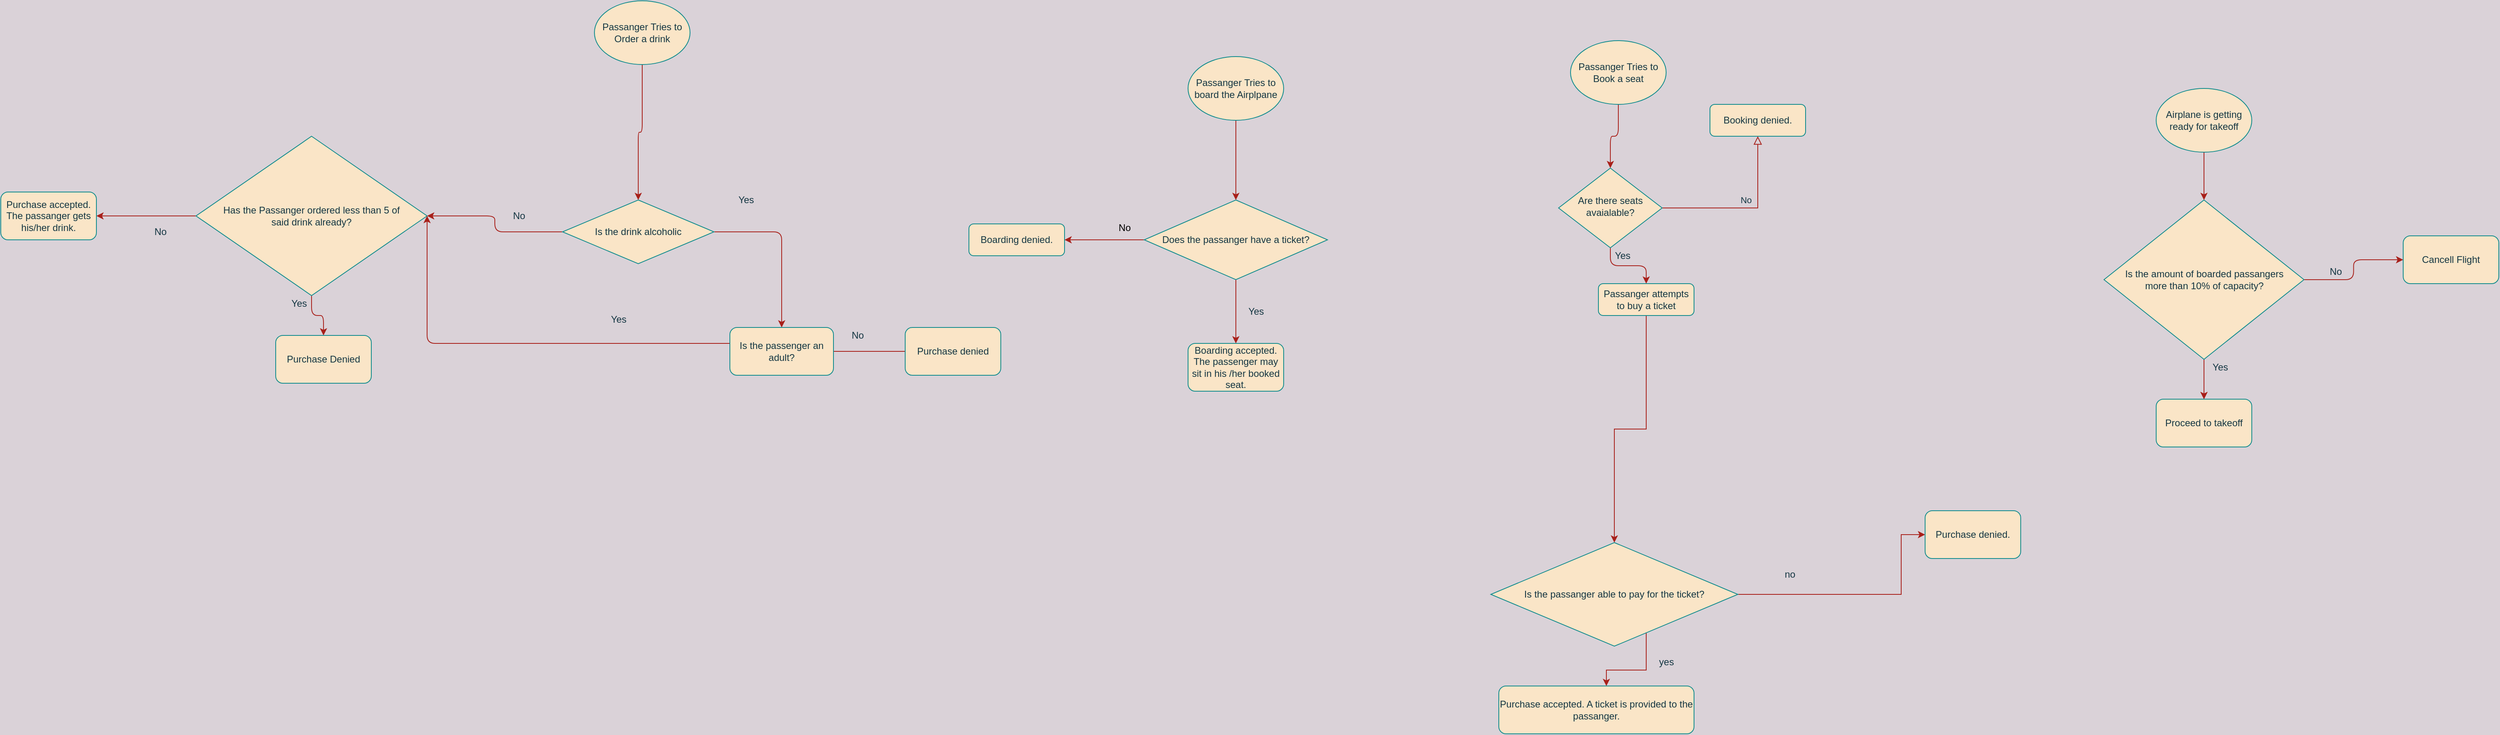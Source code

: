<mxfile version="13.7.9" type="device"><diagram id="C5RBs43oDa-KdzZeNtuy" name="Page-1"><mxGraphModel dx="2538" dy="390" grid="1" gridSize="10" guides="1" tooltips="1" connect="1" arrows="1" fold="1" page="1" pageScale="1" pageWidth="827" pageHeight="1169" background="#DAD2D8" math="0" shadow="0"><root><mxCell id="WIyWlLk6GJQsqaUBKTNV-0"/><mxCell id="WIyWlLk6GJQsqaUBKTNV-1" parent="WIyWlLk6GJQsqaUBKTNV-0"/><mxCell id="WIyWlLk6GJQsqaUBKTNV-5" value="No" style="edgeStyle=orthogonalEdgeStyle;rounded=0;html=1;jettySize=auto;orthogonalLoop=1;fontSize=11;endArrow=block;endFill=0;endSize=8;strokeWidth=1;shadow=0;labelBackgroundColor=none;strokeColor=#A8201A;fontColor=#143642;" parent="WIyWlLk6GJQsqaUBKTNV-1" source="WIyWlLk6GJQsqaUBKTNV-6" target="WIyWlLk6GJQsqaUBKTNV-7" edge="1"><mxGeometry y="10" relative="1" as="geometry"><mxPoint as="offset"/></mxGeometry></mxCell><mxCell id="gBzIC5DPnKMBng8qm2CA-13" style="edgeStyle=orthogonalEdgeStyle;curved=0;rounded=1;sketch=0;orthogonalLoop=1;jettySize=auto;html=1;entryX=0.5;entryY=0;entryDx=0;entryDy=0;strokeColor=#A8201A;fillColor=#FAE5C7;fontColor=#143642;labelBackgroundColor=#DAD2D8;" parent="WIyWlLk6GJQsqaUBKTNV-1" source="WIyWlLk6GJQsqaUBKTNV-6" target="WIyWlLk6GJQsqaUBKTNV-12" edge="1"><mxGeometry relative="1" as="geometry"/></mxCell><mxCell id="WIyWlLk6GJQsqaUBKTNV-6" value="Are there seats avaialable?" style="rhombus;whiteSpace=wrap;html=1;shadow=0;fontFamily=Helvetica;fontSize=12;align=center;strokeWidth=1;spacing=6;spacingTop=-4;fillColor=#FAE5C7;strokeColor=#0F8B8D;fontColor=#143642;" parent="WIyWlLk6GJQsqaUBKTNV-1" vertex="1"><mxGeometry x="320" y="230" width="130" height="100" as="geometry"/></mxCell><mxCell id="WIyWlLk6GJQsqaUBKTNV-7" value="Booking denied." style="rounded=1;whiteSpace=wrap;html=1;fontSize=12;glass=0;strokeWidth=1;shadow=0;fillColor=#FAE5C7;strokeColor=#0F8B8D;fontColor=#143642;" parent="WIyWlLk6GJQsqaUBKTNV-1" vertex="1"><mxGeometry x="510" y="150" width="120" height="40" as="geometry"/></mxCell><mxCell id="WIyWlLk6GJQsqaUBKTNV-11" value="Boarding denied." style="rounded=1;whiteSpace=wrap;html=1;fontSize=12;glass=0;strokeWidth=1;shadow=0;fillColor=#FAE5C7;strokeColor=#0F8B8D;fontColor=#143642;" parent="WIyWlLk6GJQsqaUBKTNV-1" vertex="1"><mxGeometry x="-420" y="300" width="120" height="40" as="geometry"/></mxCell><mxCell id="6wLQQfIB85W31cSV0V93-3" style="edgeStyle=orthogonalEdgeStyle;rounded=0;orthogonalLoop=1;jettySize=auto;html=1;strokeColor=#A8201A;fontColor=#143642;labelBackgroundColor=#DAD2D8;entryX=0.5;entryY=0;entryDx=0;entryDy=0;" parent="WIyWlLk6GJQsqaUBKTNV-1" source="WIyWlLk6GJQsqaUBKTNV-12" edge="1" target="6wLQQfIB85W31cSV0V93-4"><mxGeometry relative="1" as="geometry"><mxPoint x="400" y="470" as="targetPoint"/></mxGeometry></mxCell><mxCell id="WIyWlLk6GJQsqaUBKTNV-12" value="Passanger attempts to buy a ticket" style="rounded=1;whiteSpace=wrap;html=1;fontSize=12;glass=0;strokeWidth=1;shadow=0;fillColor=#FAE5C7;strokeColor=#0F8B8D;fontColor=#143642;" parent="WIyWlLk6GJQsqaUBKTNV-1" vertex="1"><mxGeometry x="370" y="375" width="120" height="40" as="geometry"/></mxCell><mxCell id="6wLQQfIB85W31cSV0V93-11" style="edgeStyle=orthogonalEdgeStyle;rounded=0;orthogonalLoop=1;jettySize=auto;html=1;entryX=0.5;entryY=0;entryDx=0;entryDy=0;strokeColor=#A8201A;fontColor=#143642;labelBackgroundColor=#DAD2D8;" parent="WIyWlLk6GJQsqaUBKTNV-1" source="6wLQQfIB85W31cSV0V93-0" target="6wLQQfIB85W31cSV0V93-12" edge="1"><mxGeometry relative="1" as="geometry"><mxPoint x="-70" y="260" as="targetPoint"/></mxGeometry></mxCell><mxCell id="6wLQQfIB85W31cSV0V93-0" value="Passanger Tries to board the Airplpane" style="ellipse;whiteSpace=wrap;html=1;fillColor=#FAE5C7;strokeColor=#0F8B8D;fontColor=#143642;" parent="WIyWlLk6GJQsqaUBKTNV-1" vertex="1"><mxGeometry x="-145" y="90" width="120" height="80" as="geometry"/></mxCell><mxCell id="6wLQQfIB85W31cSV0V93-6" style="edgeStyle=orthogonalEdgeStyle;rounded=0;orthogonalLoop=1;jettySize=auto;html=1;strokeColor=#A8201A;fontColor=#143642;labelBackgroundColor=#DAD2D8;entryX=0;entryY=0.5;entryDx=0;entryDy=0;" parent="WIyWlLk6GJQsqaUBKTNV-1" source="6wLQQfIB85W31cSV0V93-4" edge="1" target="6wLQQfIB85W31cSV0V93-8"><mxGeometry relative="1" as="geometry"><mxPoint x="760" y="640" as="targetPoint"/><Array as="points"><mxPoint x="750" y="765"/><mxPoint x="750" y="690"/></Array></mxGeometry></mxCell><mxCell id="6wLQQfIB85W31cSV0V93-9" style="edgeStyle=orthogonalEdgeStyle;rounded=0;orthogonalLoop=1;jettySize=auto;html=1;strokeColor=#A8201A;fontColor=#143642;labelBackgroundColor=#DAD2D8;" parent="WIyWlLk6GJQsqaUBKTNV-1" source="6wLQQfIB85W31cSV0V93-4" target="6wLQQfIB85W31cSV0V93-10" edge="1"><mxGeometry relative="1" as="geometry"><mxPoint x="380" y="680" as="targetPoint"/><Array as="points"><mxPoint x="430" y="860"/><mxPoint x="380" y="860"/></Array></mxGeometry></mxCell><mxCell id="6wLQQfIB85W31cSV0V93-4" value="Is the passanger able to pay for the ticket?" style="rhombus;whiteSpace=wrap;html=1;fillColor=#FAE5C7;strokeColor=#0F8B8D;fontColor=#143642;" parent="WIyWlLk6GJQsqaUBKTNV-1" vertex="1"><mxGeometry x="235" y="700" width="310" height="130" as="geometry"/></mxCell><mxCell id="6wLQQfIB85W31cSV0V93-8" value="Purchase denied." style="rounded=1;whiteSpace=wrap;html=1;fillColor=#FAE5C7;strokeColor=#0F8B8D;fontColor=#143642;" parent="WIyWlLk6GJQsqaUBKTNV-1" vertex="1"><mxGeometry x="780" y="660" width="120" height="60" as="geometry"/></mxCell><mxCell id="6wLQQfIB85W31cSV0V93-10" value="Purchase accepted. A ticket is provided to the passanger." style="rounded=1;whiteSpace=wrap;html=1;fillColor=#FAE5C7;strokeColor=#0F8B8D;fontColor=#143642;" parent="WIyWlLk6GJQsqaUBKTNV-1" vertex="1"><mxGeometry x="245" y="880" width="245" height="60" as="geometry"/></mxCell><mxCell id="6wLQQfIB85W31cSV0V93-13" style="edgeStyle=orthogonalEdgeStyle;rounded=0;orthogonalLoop=1;jettySize=auto;html=1;strokeColor=#A8201A;fontColor=#143642;labelBackgroundColor=#DAD2D8;" parent="WIyWlLk6GJQsqaUBKTNV-1" source="6wLQQfIB85W31cSV0V93-12" target="WIyWlLk6GJQsqaUBKTNV-11" edge="1"><mxGeometry relative="1" as="geometry"><mxPoint x="-310" y="320" as="targetPoint"/></mxGeometry></mxCell><mxCell id="6wLQQfIB85W31cSV0V93-17" style="edgeStyle=orthogonalEdgeStyle;rounded=0;orthogonalLoop=1;jettySize=auto;html=1;entryX=0.5;entryY=0;entryDx=0;entryDy=0;strokeColor=#A8201A;fontColor=#143642;labelBackgroundColor=#DAD2D8;" parent="WIyWlLk6GJQsqaUBKTNV-1" source="6wLQQfIB85W31cSV0V93-12" target="6wLQQfIB85W31cSV0V93-18" edge="1"><mxGeometry relative="1" as="geometry"><mxPoint x="-85" y="440" as="targetPoint"/></mxGeometry></mxCell><mxCell id="6wLQQfIB85W31cSV0V93-12" value="Does the passanger have a ticket?" style="rhombus;whiteSpace=wrap;html=1;fillColor=#FAE5C7;strokeColor=#0F8B8D;fontColor=#143642;" parent="WIyWlLk6GJQsqaUBKTNV-1" vertex="1"><mxGeometry x="-200" y="270" width="230" height="100" as="geometry"/></mxCell><mxCell id="6wLQQfIB85W31cSV0V93-18" value="Boarding accepted. The passenger may sit in his /her booked seat. " style="rounded=1;whiteSpace=wrap;html=1;fillColor=#FAE5C7;strokeColor=#0F8B8D;fontColor=#143642;" parent="WIyWlLk6GJQsqaUBKTNV-1" vertex="1"><mxGeometry x="-145" y="450" width="120" height="60" as="geometry"/></mxCell><mxCell id="6wLQQfIB85W31cSV0V93-19" value="Yes" style="text;html=1;align=center;verticalAlign=middle;resizable=0;points=[];autosize=1;fontColor=#143642;" parent="WIyWlLk6GJQsqaUBKTNV-1" vertex="1"><mxGeometry x="-80" y="400" width="40" height="20" as="geometry"/></mxCell><mxCell id="gBzIC5DPnKMBng8qm2CA-2" style="edgeStyle=orthogonalEdgeStyle;curved=0;rounded=1;sketch=0;orthogonalLoop=1;jettySize=auto;html=1;entryX=0.5;entryY=0;entryDx=0;entryDy=0;strokeColor=#A8201A;fillColor=#FAE5C7;fontColor=#143642;labelBackgroundColor=#DAD2D8;" parent="WIyWlLk6GJQsqaUBKTNV-1" source="gBzIC5DPnKMBng8qm2CA-0" target="gBzIC5DPnKMBng8qm2CA-1" edge="1"><mxGeometry relative="1" as="geometry"/></mxCell><mxCell id="gBzIC5DPnKMBng8qm2CA-0" value="Airplane is getting ready for takeoff" style="ellipse;whiteSpace=wrap;html=1;rounded=0;sketch=0;strokeColor=#0F8B8D;fillColor=#FAE5C7;fontColor=#143642;" parent="WIyWlLk6GJQsqaUBKTNV-1" vertex="1"><mxGeometry x="1070" y="130" width="120" height="80" as="geometry"/></mxCell><mxCell id="gBzIC5DPnKMBng8qm2CA-3" style="edgeStyle=orthogonalEdgeStyle;curved=0;rounded=1;sketch=0;orthogonalLoop=1;jettySize=auto;html=1;strokeColor=#A8201A;fillColor=#FAE5C7;fontColor=#143642;labelBackgroundColor=#DAD2D8;" parent="WIyWlLk6GJQsqaUBKTNV-1" source="gBzIC5DPnKMBng8qm2CA-1" target="gBzIC5DPnKMBng8qm2CA-4" edge="1"><mxGeometry relative="1" as="geometry"><mxPoint x="1360" y="345" as="targetPoint"/></mxGeometry></mxCell><mxCell id="gBzIC5DPnKMBng8qm2CA-5" value="" style="edgeStyle=orthogonalEdgeStyle;curved=0;rounded=1;sketch=0;orthogonalLoop=1;jettySize=auto;html=1;strokeColor=#A8201A;fillColor=#FAE5C7;fontColor=#143642;labelBackgroundColor=#DAD2D8;" parent="WIyWlLk6GJQsqaUBKTNV-1" source="gBzIC5DPnKMBng8qm2CA-1" target="gBzIC5DPnKMBng8qm2CA-4" edge="1"><mxGeometry relative="1" as="geometry"/></mxCell><mxCell id="gBzIC5DPnKMBng8qm2CA-8" style="edgeStyle=orthogonalEdgeStyle;curved=0;rounded=1;sketch=0;orthogonalLoop=1;jettySize=auto;html=1;exitX=1;exitY=0.5;exitDx=0;exitDy=0;entryX=0;entryY=0.5;entryDx=0;entryDy=0;strokeColor=#A8201A;fillColor=#FAE5C7;fontColor=#143642;labelBackgroundColor=#DAD2D8;" parent="WIyWlLk6GJQsqaUBKTNV-1" source="gBzIC5DPnKMBng8qm2CA-1" target="gBzIC5DPnKMBng8qm2CA-7" edge="1"><mxGeometry relative="1" as="geometry"/></mxCell><mxCell id="gBzIC5DPnKMBng8qm2CA-1" value="Is the amount of boarded passangers&lt;br&gt;more than 10% of capacity?" style="rhombus;whiteSpace=wrap;html=1;rounded=0;sketch=0;strokeColor=#0F8B8D;fillColor=#FAE5C7;fontColor=#143642;" parent="WIyWlLk6GJQsqaUBKTNV-1" vertex="1"><mxGeometry x="1004.5" y="270" width="251" height="200" as="geometry"/></mxCell><mxCell id="gBzIC5DPnKMBng8qm2CA-4" value="Proceed to takeoff" style="rounded=1;whiteSpace=wrap;html=1;sketch=0;strokeColor=#0F8B8D;fillColor=#FAE5C7;fontColor=#143642;" parent="WIyWlLk6GJQsqaUBKTNV-1" vertex="1"><mxGeometry x="1070" y="520" width="120" height="60" as="geometry"/></mxCell><mxCell id="gBzIC5DPnKMBng8qm2CA-6" value="Yes" style="text;html=1;align=center;verticalAlign=middle;resizable=0;points=[];autosize=1;fontColor=#143642;" parent="WIyWlLk6GJQsqaUBKTNV-1" vertex="1"><mxGeometry x="1130" y="470" width="40" height="20" as="geometry"/></mxCell><mxCell id="gBzIC5DPnKMBng8qm2CA-7" value="Cancell Flight" style="rounded=1;whiteSpace=wrap;html=1;sketch=0;strokeColor=#0F8B8D;fillColor=#FAE5C7;fontColor=#143642;" parent="WIyWlLk6GJQsqaUBKTNV-1" vertex="1"><mxGeometry x="1380" y="315" width="120" height="60" as="geometry"/></mxCell><mxCell id="gBzIC5DPnKMBng8qm2CA-9" value="No" style="text;html=1;align=center;verticalAlign=middle;resizable=0;points=[];autosize=1;fontColor=#143642;" parent="WIyWlLk6GJQsqaUBKTNV-1" vertex="1"><mxGeometry x="1280" y="350" width="30" height="20" as="geometry"/></mxCell><mxCell id="gBzIC5DPnKMBng8qm2CA-11" style="edgeStyle=orthogonalEdgeStyle;curved=0;rounded=1;sketch=0;orthogonalLoop=1;jettySize=auto;html=1;entryX=0.5;entryY=0;entryDx=0;entryDy=0;strokeColor=#A8201A;fillColor=#FAE5C7;fontColor=#143642;labelBackgroundColor=#DAD2D8;" parent="WIyWlLk6GJQsqaUBKTNV-1" source="gBzIC5DPnKMBng8qm2CA-10" target="WIyWlLk6GJQsqaUBKTNV-6" edge="1"><mxGeometry relative="1" as="geometry"/></mxCell><mxCell id="gBzIC5DPnKMBng8qm2CA-10" value="&lt;span&gt;Passanger Tries to Book a seat&lt;/span&gt;" style="ellipse;whiteSpace=wrap;html=1;rounded=0;sketch=0;strokeColor=#0F8B8D;fillColor=#FAE5C7;fontColor=#143642;" parent="WIyWlLk6GJQsqaUBKTNV-1" vertex="1"><mxGeometry x="335" y="70" width="120" height="80" as="geometry"/></mxCell><mxCell id="gBzIC5DPnKMBng8qm2CA-14" value="Yes" style="text;html=1;align=center;verticalAlign=middle;resizable=0;points=[];autosize=1;fontColor=#143642;" parent="WIyWlLk6GJQsqaUBKTNV-1" vertex="1"><mxGeometry x="380" y="330" width="40" height="20" as="geometry"/></mxCell><mxCell id="gBzIC5DPnKMBng8qm2CA-17" style="edgeStyle=orthogonalEdgeStyle;curved=0;rounded=1;sketch=0;orthogonalLoop=1;jettySize=auto;html=1;entryX=0.5;entryY=0;entryDx=0;entryDy=0;strokeColor=#A8201A;fillColor=#FAE5C7;fontColor=#143642;labelBackgroundColor=#DAD2D8;" parent="WIyWlLk6GJQsqaUBKTNV-1" source="gBzIC5DPnKMBng8qm2CA-15" target="gBzIC5DPnKMBng8qm2CA-16" edge="1"><mxGeometry relative="1" as="geometry"/></mxCell><mxCell id="gBzIC5DPnKMBng8qm2CA-15" value="Passanger Tries to Order a drink" style="ellipse;whiteSpace=wrap;html=1;rounded=0;sketch=0;strokeColor=#0F8B8D;fillColor=#FAE5C7;fontColor=#143642;" parent="WIyWlLk6GJQsqaUBKTNV-1" vertex="1"><mxGeometry x="-890" y="20" width="120" height="80" as="geometry"/></mxCell><mxCell id="gBzIC5DPnKMBng8qm2CA-18" style="edgeStyle=orthogonalEdgeStyle;curved=0;rounded=1;sketch=0;orthogonalLoop=1;jettySize=auto;html=1;exitX=0;exitY=0.5;exitDx=0;exitDy=0;strokeColor=#A8201A;fillColor=#FAE5C7;fontColor=#143642;entryX=1;entryY=0.5;entryDx=0;entryDy=0;labelBackgroundColor=#DAD2D8;" parent="WIyWlLk6GJQsqaUBKTNV-1" source="gBzIC5DPnKMBng8qm2CA-16" target="gBzIC5DPnKMBng8qm2CA-22" edge="1"><mxGeometry relative="1" as="geometry"><mxPoint x="-1080" y="310" as="targetPoint"/></mxGeometry></mxCell><mxCell id="gBzIC5DPnKMBng8qm2CA-30" style="edgeStyle=orthogonalEdgeStyle;curved=0;rounded=1;sketch=0;orthogonalLoop=1;jettySize=auto;html=1;strokeColor=#A8201A;fillColor=#FAE5C7;fontColor=#143642;labelBackgroundColor=#DAD2D8;" parent="WIyWlLk6GJQsqaUBKTNV-1" source="gBzIC5DPnKMBng8qm2CA-16" target="gBzIC5DPnKMBng8qm2CA-32" edge="1"><mxGeometry relative="1" as="geometry"><mxPoint x="-630" y="310" as="targetPoint"/></mxGeometry></mxCell><mxCell id="gBzIC5DPnKMBng8qm2CA-16" value="Is the drink alcoholic" style="rhombus;whiteSpace=wrap;html=1;rounded=0;sketch=0;strokeColor=#0F8B8D;fillColor=#FAE5C7;fontColor=#143642;" parent="WIyWlLk6GJQsqaUBKTNV-1" vertex="1"><mxGeometry x="-930" y="270" width="190" height="80" as="geometry"/></mxCell><mxCell id="gBzIC5DPnKMBng8qm2CA-21" value="No" style="text;html=1;align=center;verticalAlign=middle;resizable=0;points=[];autosize=1;fontColor=#143642;" parent="WIyWlLk6GJQsqaUBKTNV-1" vertex="1"><mxGeometry x="-1000" y="280" width="30" height="20" as="geometry"/></mxCell><mxCell id="gBzIC5DPnKMBng8qm2CA-23" style="edgeStyle=orthogonalEdgeStyle;curved=0;rounded=1;sketch=0;orthogonalLoop=1;jettySize=auto;html=1;strokeColor=#A8201A;fillColor=#FAE5C7;fontColor=#143642;labelBackgroundColor=#DAD2D8;" parent="WIyWlLk6GJQsqaUBKTNV-1" source="gBzIC5DPnKMBng8qm2CA-22" target="gBzIC5DPnKMBng8qm2CA-24" edge="1"><mxGeometry relative="1" as="geometry"><mxPoint x="-1520" y="300" as="targetPoint"/></mxGeometry></mxCell><mxCell id="gBzIC5DPnKMBng8qm2CA-26" style="edgeStyle=orthogonalEdgeStyle;curved=0;rounded=1;sketch=0;orthogonalLoop=1;jettySize=auto;html=1;strokeColor=#A8201A;fillColor=#FAE5C7;fontColor=#143642;entryX=1;entryY=0.5;entryDx=0;entryDy=0;labelBackgroundColor=#DAD2D8;" parent="WIyWlLk6GJQsqaUBKTNV-1" source="gBzIC5DPnKMBng8qm2CA-22" target="gBzIC5DPnKMBng8qm2CA-28" edge="1"><mxGeometry relative="1" as="geometry"><mxPoint x="-1220" y="500" as="targetPoint"/></mxGeometry></mxCell><mxCell id="gBzIC5DPnKMBng8qm2CA-22" value="Has the Passanger ordered less than 5 of&lt;br&gt;said drink already?" style="rhombus;whiteSpace=wrap;html=1;rounded=0;sketch=0;strokeColor=#0F8B8D;fillColor=#FAE5C7;fontColor=#143642;" parent="WIyWlLk6GJQsqaUBKTNV-1" vertex="1"><mxGeometry x="-1390" y="190" width="290" height="200" as="geometry"/></mxCell><mxCell id="gBzIC5DPnKMBng8qm2CA-24" value="Purchase Denied" style="rounded=1;whiteSpace=wrap;html=1;sketch=0;strokeColor=#0F8B8D;fillColor=#FAE5C7;fontColor=#143642;" parent="WIyWlLk6GJQsqaUBKTNV-1" vertex="1"><mxGeometry x="-1290" y="440" width="120" height="60" as="geometry"/></mxCell><mxCell id="gBzIC5DPnKMBng8qm2CA-25" value="Yes" style="text;html=1;align=center;verticalAlign=middle;resizable=0;points=[];autosize=1;fontColor=#143642;" parent="WIyWlLk6GJQsqaUBKTNV-1" vertex="1"><mxGeometry x="-1281" y="390" width="40" height="20" as="geometry"/></mxCell><mxCell id="gBzIC5DPnKMBng8qm2CA-27" value="No" style="text;html=1;align=center;verticalAlign=middle;resizable=0;points=[];autosize=1;fontColor=#143642;" parent="WIyWlLk6GJQsqaUBKTNV-1" vertex="1"><mxGeometry x="-1450" y="300" width="30" height="20" as="geometry"/></mxCell><mxCell id="gBzIC5DPnKMBng8qm2CA-28" value="Purchase accepted. The passanger gets his/her drink." style="rounded=1;whiteSpace=wrap;html=1;sketch=0;strokeColor=#0F8B8D;fillColor=#FAE5C7;fontColor=#143642;" parent="WIyWlLk6GJQsqaUBKTNV-1" vertex="1"><mxGeometry x="-1635" y="260" width="120" height="60" as="geometry"/></mxCell><mxCell id="gBzIC5DPnKMBng8qm2CA-31" value="Yes" style="text;html=1;align=center;verticalAlign=middle;resizable=0;points=[];autosize=1;fontColor=#143642;" parent="WIyWlLk6GJQsqaUBKTNV-1" vertex="1"><mxGeometry x="-720" y="260" width="40" height="20" as="geometry"/></mxCell><mxCell id="gBzIC5DPnKMBng8qm2CA-35" style="edgeStyle=orthogonalEdgeStyle;curved=0;rounded=1;sketch=0;orthogonalLoop=1;jettySize=auto;html=1;strokeColor=#A8201A;fillColor=#FAE5C7;fontColor=#143642;labelBackgroundColor=#DAD2D8;" parent="WIyWlLk6GJQsqaUBKTNV-1" source="gBzIC5DPnKMBng8qm2CA-32" edge="1"><mxGeometry relative="1" as="geometry"><mxPoint x="-490" y="460" as="targetPoint"/></mxGeometry></mxCell><mxCell id="gBzIC5DPnKMBng8qm2CA-40" style="edgeStyle=orthogonalEdgeStyle;curved=0;rounded=1;sketch=0;orthogonalLoop=1;jettySize=auto;html=1;strokeColor=#A8201A;fillColor=#FAE5C7;fontColor=#143642;entryX=1;entryY=0.5;entryDx=0;entryDy=0;labelBackgroundColor=#DAD2D8;" parent="WIyWlLk6GJQsqaUBKTNV-1" source="gBzIC5DPnKMBng8qm2CA-32" target="gBzIC5DPnKMBng8qm2CA-22" edge="1"><mxGeometry relative="1" as="geometry"><mxPoint x="-970" y="310" as="targetPoint"/><Array as="points"><mxPoint x="-655" y="450"/><mxPoint x="-1100" y="450"/></Array></mxGeometry></mxCell><mxCell id="gBzIC5DPnKMBng8qm2CA-32" value="Is the passenger an adult?" style="rounded=1;whiteSpace=wrap;html=1;sketch=0;strokeColor=#0F8B8D;fillColor=#FAE5C7;fontColor=#143642;" parent="WIyWlLk6GJQsqaUBKTNV-1" vertex="1"><mxGeometry x="-720" y="430" width="130" height="60" as="geometry"/></mxCell><mxCell id="gBzIC5DPnKMBng8qm2CA-36" value="Purchase denied" style="rounded=1;whiteSpace=wrap;html=1;sketch=0;strokeColor=#0F8B8D;fillColor=#FAE5C7;fontColor=#143642;" parent="WIyWlLk6GJQsqaUBKTNV-1" vertex="1"><mxGeometry x="-500" y="430" width="120" height="60" as="geometry"/></mxCell><mxCell id="gBzIC5DPnKMBng8qm2CA-37" value="No" style="text;html=1;align=center;verticalAlign=middle;resizable=0;points=[];autosize=1;fontColor=#143642;" parent="WIyWlLk6GJQsqaUBKTNV-1" vertex="1"><mxGeometry x="-575" y="430" width="30" height="20" as="geometry"/></mxCell><mxCell id="gBzIC5DPnKMBng8qm2CA-42" value="Yes" style="text;html=1;align=center;verticalAlign=middle;resizable=0;points=[];autosize=1;fontColor=#143642;" parent="WIyWlLk6GJQsqaUBKTNV-1" vertex="1"><mxGeometry x="-880" y="410" width="40" height="20" as="geometry"/></mxCell><mxCell id="gBzIC5DPnKMBng8qm2CA-44" style="edgeStyle=orthogonalEdgeStyle;curved=0;rounded=1;sketch=0;orthogonalLoop=1;jettySize=auto;html=1;exitX=0.5;exitY=1;exitDx=0;exitDy=0;strokeColor=#A8201A;fillColor=#FAE5C7;fontColor=#143642;labelBackgroundColor=#DAD2D8;" parent="WIyWlLk6GJQsqaUBKTNV-1" source="gBzIC5DPnKMBng8qm2CA-32" target="gBzIC5DPnKMBng8qm2CA-32" edge="1"><mxGeometry relative="1" as="geometry"/></mxCell><mxCell id="UU9eSbyjdUJBT0CaXNdl-2" value="yes" style="text;html=1;align=center;verticalAlign=middle;resizable=0;points=[];autosize=1;fontColor=#143642;" parent="WIyWlLk6GJQsqaUBKTNV-1" vertex="1"><mxGeometry x="440" y="840" width="30" height="20" as="geometry"/></mxCell><mxCell id="UU9eSbyjdUJBT0CaXNdl-4" value="no" style="text;html=1;align=center;verticalAlign=middle;resizable=0;points=[];autosize=1;fontColor=#143642;" parent="WIyWlLk6GJQsqaUBKTNV-1" vertex="1"><mxGeometry x="595" y="730" width="30" height="20" as="geometry"/></mxCell><mxCell id="2tcwZpu1ZJ63Ptn0tMhK-0" value="No" style="text;html=1;align=center;verticalAlign=middle;resizable=0;points=[];autosize=1;" parent="WIyWlLk6GJQsqaUBKTNV-1" vertex="1"><mxGeometry x="-240" y="295" width="30" height="20" as="geometry"/></mxCell></root></mxGraphModel></diagram></mxfile>